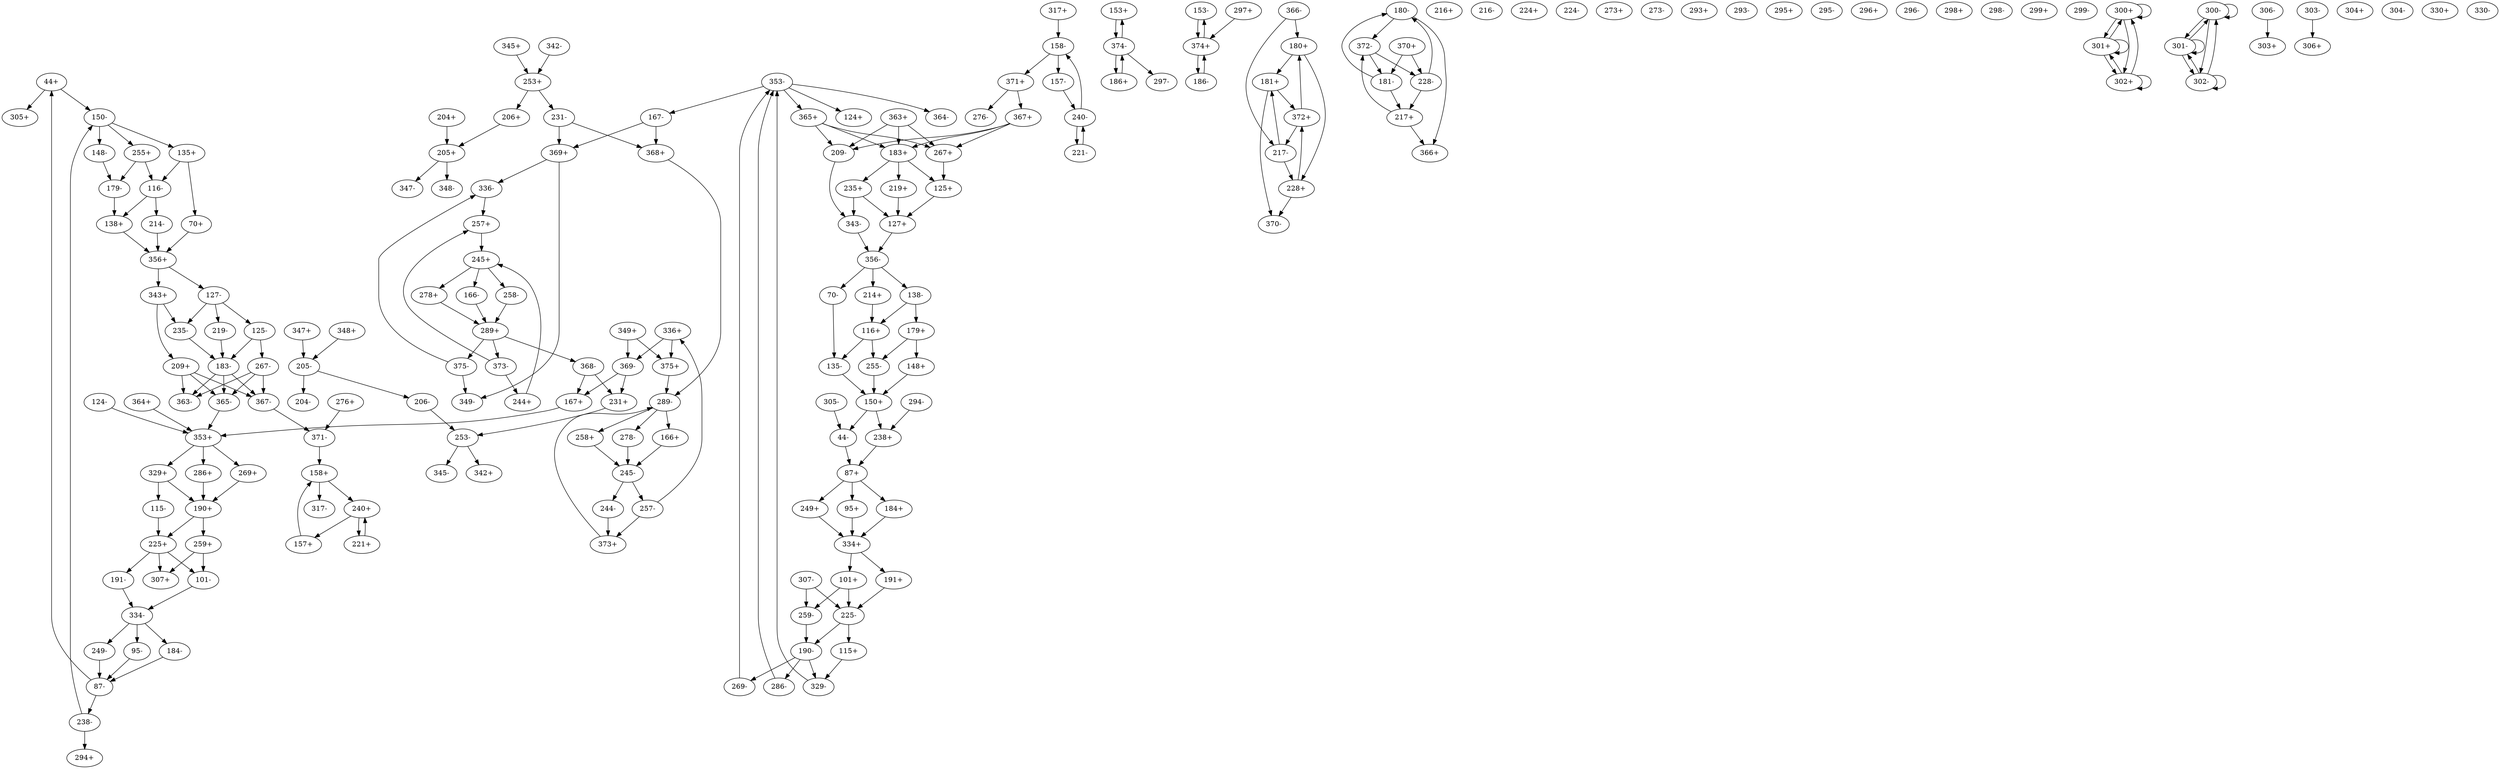 digraph adj {
graph [k=96]
edge [d=-95]
"44+" [l=170 C=18803]
"44-" [l=170 C=18803]
"70+" [l=251 C=7893]
"70-" [l=251 C=7893]
"87+" [l=166 C=17118]
"87-" [l=166 C=17118]
"95+" [l=263 C=7776]
"95-" [l=263 C=7776]
"101+" [l=174 C=20145]
"101-" [l=174 C=20145]
"115+" [l=191 C=2796]
"115-" [l=191 C=2796]
"116+" [l=127 C=8160]
"116-" [l=127 C=8160]
"124+" [l=191 C=12142]
"124-" [l=191 C=12142]
"125+" [l=180 C=6293]
"125-" [l=180 C=6293]
"127+" [l=109 C=1658]
"127-" [l=109 C=1658]
"135+" [l=144 C=11557]
"135-" [l=144 C=11557]
"138+" [l=141 C=10762]
"138-" [l=141 C=10762]
"148+" [l=189 C=3711]
"148-" [l=189 C=3711]
"150+" [l=129 C=8670]
"150-" [l=129 C=8670]
"153+" [l=191 C=2405]
"153-" [l=191 C=2405]
"157+" [l=188 C=4133]
"157-" [l=188 C=4133]
"158+" [l=160 C=5456]
"158-" [l=160 C=5456]
"166+" [l=197 C=1525]
"166-" [l=197 C=1525]
"167+" [l=794 C=20148]
"167-" [l=794 C=20148]
"179+" [l=329 C=32094]
"179-" [l=329 C=32094]
"180+" [l=210 C=2489]
"180-" [l=210 C=2489]
"181+" [l=335 C=4736]
"181-" [l=335 C=4736]
"183+" [l=172 C=15639]
"183-" [l=172 C=15639]
"184+" [l=191 C=24224]
"184-" [l=191 C=24224]
"186+" [l=182 C=14694]
"186-" [l=182 C=14694]
"190+" [l=142 C=11969]
"190-" [l=142 C=11969]
"191+" [l=191 C=2695]
"191-" [l=191 C=2695]
"204+" [l=548 C=20015]
"204-" [l=548 C=20015]
"205+" [l=189 C=4413]
"205-" [l=189 C=4413]
"206+" [l=194 C=4222]
"206-" [l=194 C=4222]
"209+" [l=191 C=5574]
"209-" [l=191 C=5574]
"214+" [l=191 C=2970]
"214-" [l=191 C=2970]
"216+" [l=275 C=7981]
"216-" [l=275 C=7981]
"217+" [l=210 C=2594]
"217-" [l=210 C=2594]
"219+" [l=191 C=3461]
"219-" [l=191 C=3461]
"221+" [l=274 C=6753]
"221-" [l=274 C=6753]
"224+" [l=190 C=363]
"224-" [l=190 C=363]
"225+" [l=163 C=16615]
"225-" [l=163 C=16615]
"228+" [l=335 C=4034]
"228-" [l=335 C=4034]
"231+" [l=730 C=14486]
"231-" [l=730 C=14486]
"235+" [l=108 C=1317]
"235-" [l=108 C=1317]
"238+" [l=170 C=4105]
"238-" [l=170 C=4105]
"240+" [l=169 C=6593]
"240-" [l=169 C=6593]
"244+" [l=191 C=1352]
"244-" [l=191 C=1352]
"245+" [l=169 C=2798]
"245-" [l=169 C=2798]
"249+" [l=191 C=3087]
"249-" [l=191 C=3087]
"253+" [l=181 C=4135]
"253-" [l=181 C=4135]
"255+" [l=140 C=2709]
"255-" [l=140 C=2709]
"257+" [l=160 C=1876]
"257-" [l=160 C=1876]
"258+" [l=250 C=1786]
"258-" [l=250 C=1786]
"259+" [l=191 C=2235]
"259-" [l=191 C=2235]
"267+" [l=191 C=3357]
"267-" [l=191 C=3357]
"269+" [l=191 C=2968]
"269-" [l=191 C=2968]
"273+" [l=130 C=74]
"273-" [l=130 C=74]
"276+" [l=181 C=814]
"276-" [l=181 C=814]
"278+" [l=191 C=1478]
"278-" [l=191 C=1478]
"286+" [l=191 C=3366]
"286-" [l=191 C=3366]
"289+" [l=138 C=1203]
"289-" [l=138 C=1203]
"293+" [l=99 C=204]
"293-" [l=99 C=204]
"294+" [l=116 C=60]
"294-" [l=116 C=60]
"295+" [l=126 C=83]
"295-" [l=126 C=83]
"296+" [l=141 C=143]
"296-" [l=141 C=143]
"297+" [l=159 C=130]
"297-" [l=159 C=130]
"298+" [l=118 C=47]
"298-" [l=118 C=47]
"299+" [l=148 C=132]
"299-" [l=148 C=132]
"300+" [l=96 C=255]
"300-" [l=96 C=255]
"301+" [l=191 C=4167]
"301-" [l=191 C=4167]
"302+" [l=191 C=3260]
"302-" [l=191 C=3260]
"303+" [l=114 C=43]
"303-" [l=114 C=43]
"304+" [l=119 C=50]
"304-" [l=119 C=50]
"305+" [l=116 C=52]
"305-" [l=116 C=52]
"306+" [l=138 C=150]
"306-" [l=138 C=150]
"307+" [l=129 C=72]
"307-" [l=129 C=72]
"317+" [l=365899 C=12847241]
"317-" [l=365899 C=12847241]
"329+" [l=153 C=12692]
"329-" [l=153 C=12692]
"330+" [l=55300 C=2110162]
"330-" [l=55300 C=2110162]
"334+" [l=860 C=194249]
"334-" [l=860 C=194249]
"336+" [l=588 C=8555]
"336-" [l=588 C=8555]
"342+" [l=590 C=16390]
"342-" [l=590 C=16390]
"343+" [l=192 C=12577]
"343-" [l=192 C=12577]
"345+" [l=588 C=21668]
"345-" [l=588 C=21668]
"347+" [l=394 C=12270]
"347-" [l=394 C=12270]
"348+" [l=353 C=9707]
"348-" [l=353 C=9707]
"349+" [l=325 C=2704]
"349-" [l=325 C=2704]
"353+" [l=1497 C=333732]
"353-" [l=1497 C=333732]
"356+" [l=1277 C=288033]
"356-" [l=1277 C=288033]
"363+" [l=59917 C=2348095]
"363-" [l=59917 C=2348095]
"364+" [l=15727 C=667845]
"364-" [l=15727 C=667845]
"365+" [l=297657 C=8406174]
"365-" [l=297657 C=8406174]
"366+" [l=235381 C=7991186]
"366-" [l=235381 C=7991186]
"367+" [l=477807 C=13550417]
"367-" [l=477807 C=13550417]
"368+" [l=1024464 C=25419142]
"368-" [l=1024464 C=25419142]
"369+" [l=991598 C=23848023]
"369-" [l=991598 C=23848023]
"370+" [l=201291 C=6721762]
"370-" [l=201291 C=6721762]
"371+" [l=217363 C=7160265]
"371-" [l=217363 C=7160265]
"372+" [l=10504 C=304318]
"372-" [l=10504 C=304318]
"373+" [l=10504 C=232706]
"373-" [l=10504 C=232706]
"374+" [l=142340 C=28877227]
"374-" [l=142340 C=28877227]
"375+" [l=14687 C=344097]
"375-" [l=14687 C=344097]
"44+" -> "305+"
"44+" -> "150-" [d=-74]
"44-" -> "87+"
"70+" -> "356+" [d=-76]
"70-" -> "135-"
"87+" -> "95+"
"87+" -> "184+" [d=-35]
"87+" -> "249+" [d=-35]
"87-" -> "44+"
"87-" -> "238-"
"95+" -> "334+"
"95-" -> "87-"
"101+" -> "259-"
"101+" -> "225-" [d=-78]
"101-" -> "334-"
"115+" -> "329-"
"115-" -> "225+"
"116+" -> "255-" [d=-51]
"116+" -> "135-" [d=-48]
"116-" -> "214-"
"116-" -> "138+" [d=-64]
"124-" -> "353+" [d=-75]
"125+" -> "127+" [d=-89]
"125-" -> "267-"
"125-" -> "183-" [d=-84]
"127+" -> "356-"
"127-" -> "235-" [d=-12]
"127-" -> "125-" [d=-89]
"127-" -> "219-" [d=-89]
"135+" -> "70+"
"135+" -> "116-" [d=-48]
"135-" -> "150+"
"138+" -> "356+" [d=-76]
"138-" -> "179+"
"138-" -> "116+" [d=-64]
"148+" -> "150+" [d=-88]
"148-" -> "179-"
"150+" -> "44-" [d=-74]
"150+" -> "238+" [d=-74]
"150-" -> "135+"
"150-" -> "148-" [d=-88]
"150-" -> "255+" [d=-88]
"153+" -> "374-"
"153-" -> "374+"
"157+" -> "158+"
"157-" -> "240-"
"158+" -> "317-"
"158+" -> "240+" [d=-74]
"158-" -> "157-"
"158-" -> "371+"
"166+" -> "245-"
"166-" -> "289+" [d=-36]
"167+" -> "353+"
"167-" -> "368+"
"167-" -> "369+"
"179+" -> "148+"
"179+" -> "255-" [d=-45]
"179-" -> "138+"
"180+" -> "181+"
"180+" -> "228+"
"180-" -> "366+"
"180-" -> "372-"
"181+" -> "370-"
"181+" -> "372+"
"181-" -> "180-"
"181-" -> "217+"
"183+" -> "219+"
"183+" -> "235+" [d=-89]
"183+" -> "125+" [d=-84]
"183-" -> "363-" [d=-87]
"183-" -> "365-" [d=-87]
"183-" -> "367-" [d=-87]
"184+" -> "334+" [d=-83]
"184-" -> "87-" [d=-35]
"186+" -> "374-"
"186-" -> "374+" [d=-86]
"190+" -> "259+"
"190+" -> "225+" [d=-84]
"190-" -> "286-"
"190-" -> "269-" [d=-87]
"190-" -> "329-" [d=-57]
"191+" -> "225-"
"191-" -> "334-"
"204+" -> "205+"
"205+" -> "347-"
"205+" -> "348-"
"205-" -> "204-"
"205-" -> "206-"
"206+" -> "205+"
"206-" -> "253-"
"209+" -> "363-" [d=-87]
"209+" -> "365-" [d=-87]
"209+" -> "367-" [d=-87]
"209-" -> "343-"
"214+" -> "116+"
"214-" -> "356+"
"217+" -> "366+"
"217+" -> "372-"
"217-" -> "181+"
"217-" -> "228+"
"219+" -> "127+" [d=-89]
"219-" -> "183-"
"221+" -> "240+"
"221-" -> "240-"
"225+" -> "191-"
"225+" -> "101-" [d=-78]
"225+" -> "307+" [d=-78]
"225-" -> "115+"
"225-" -> "190-" [d=-84]
"228+" -> "370-"
"228+" -> "372+"
"228-" -> "180-"
"228-" -> "217+"
"231+" -> "253-"
"231-" -> "368+"
"231-" -> "369+"
"235+" -> "343-"
"235+" -> "127+" [d=-12]
"235-" -> "183-" [d=-89]
"238+" -> "87+"
"238-" -> "294+"
"238-" -> "150-" [d=-74]
"240+" -> "157+"
"240+" -> "221+"
"240-" -> "221-"
"240-" -> "158-" [d=-74]
"244+" -> "245+"
"244-" -> "373+"
"245+" -> "166-"
"245+" -> "258-" [d=-89]
"245+" -> "278+" [d=-89]
"245-" -> "244-"
"245-" -> "257-"
"249+" -> "334+" [d=-83]
"249-" -> "87-" [d=-35]
"253+" -> "206+"
"253+" -> "231-"
"253-" -> "342+"
"253-" -> "345-"
"255+" -> "116-" [d=-51]
"255+" -> "179-" [d=-45]
"255-" -> "150+" [d=-88]
"257+" -> "245+"
"257-" -> "336+"
"257-" -> "373+" [d=-64]
"258+" -> "245-" [d=-89]
"258-" -> "289+"
"259+" -> "101-"
"259+" -> "307+"
"259-" -> "190-"
"267+" -> "125+"
"267-" -> "363-"
"267-" -> "365-"
"267-" -> "367-"
"269+" -> "190+" [d=-87]
"269-" -> "353-"
"276+" -> "371-"
"278+" -> "289+" [d=-36]
"278-" -> "245-" [d=-89]
"286+" -> "190+"
"286-" -> "353-" [d=-87]
"289+" -> "368-"
"289+" -> "373-"
"289+" -> "375-"
"289-" -> "258+"
"289-" -> "166+" [d=-36]
"289-" -> "278-" [d=-36]
"294-" -> "238+"
"297+" -> "374+" [d=-86]
"300+" -> "300+"
"300+" -> "301+"
"300+" -> "302+"
"300-" -> "300-"
"300-" -> "301-" [d=-93]
"300-" -> "302-" [d=-93]
"301+" -> "301+"
"301+" -> "302+"
"301+" -> "300+" [d=-93]
"301-" -> "301-"
"301-" -> "302-"
"301-" -> "300-"
"302+" -> "301+"
"302+" -> "302+"
"302+" -> "300+" [d=-93]
"302-" -> "301-"
"302-" -> "302-"
"302-" -> "300-"
"303-" -> "306+"
"305-" -> "44-"
"306-" -> "303+"
"307-" -> "259-"
"307-" -> "225-" [d=-78]
"317+" -> "158-"
"329+" -> "115-"
"329+" -> "190+" [d=-57]
"329-" -> "353-" [d=-87]
"334+" -> "101+"
"334+" -> "191+"
"334-" -> "95-"
"334-" -> "184-" [d=-83]
"334-" -> "249-" [d=-83]
"336+" -> "369-"
"336+" -> "375+"
"336-" -> "257+"
"342-" -> "253+"
"343+" -> "209+"
"343+" -> "235-"
"343-" -> "356-"
"345+" -> "253+"
"347+" -> "205-"
"348+" -> "205-"
"349+" -> "369-"
"349+" -> "375+"
"353+" -> "269+"
"353+" -> "286+" [d=-87]
"353+" -> "329+" [d=-87]
"353-" -> "167-"
"353-" -> "124+" [d=-75]
"353-" -> "364-" [d=-75]
"353-" -> "365+" [d=-75]
"356+" -> "343+"
"356+" -> "127-"
"356-" -> "214+"
"356-" -> "70-" [d=-76]
"356-" -> "138-" [d=-76]
"363+" -> "267+"
"363+" -> "183+" [d=-87]
"363+" -> "209-" [d=-87]
"364+" -> "353+" [d=-75]
"365+" -> "267+"
"365+" -> "183+" [d=-87]
"365+" -> "209-" [d=-87]
"365-" -> "353+" [d=-75]
"366-" -> "180+"
"366-" -> "217-"
"367+" -> "267+"
"367+" -> "183+" [d=-87]
"367+" -> "209-" [d=-87]
"367-" -> "371-"
"368+" -> "289-"
"368-" -> "167+"
"368-" -> "231+"
"369+" -> "336-"
"369+" -> "349-"
"369-" -> "167+"
"369-" -> "231+"
"370+" -> "181-"
"370+" -> "228-"
"371+" -> "276-"
"371+" -> "367+"
"371-" -> "158+"
"372+" -> "180+"
"372+" -> "217-"
"372-" -> "181-"
"372-" -> "228-"
"373+" -> "289-"
"373-" -> "244+"
"373-" -> "257+" [d=-64]
"374+" -> "153-"
"374+" -> "186-"
"374-" -> "153+"
"374-" -> "186+" [d=-86]
"374-" -> "297-" [d=-86]
"375+" -> "289-"
"375-" -> "336-"
"375-" -> "349-"
}
